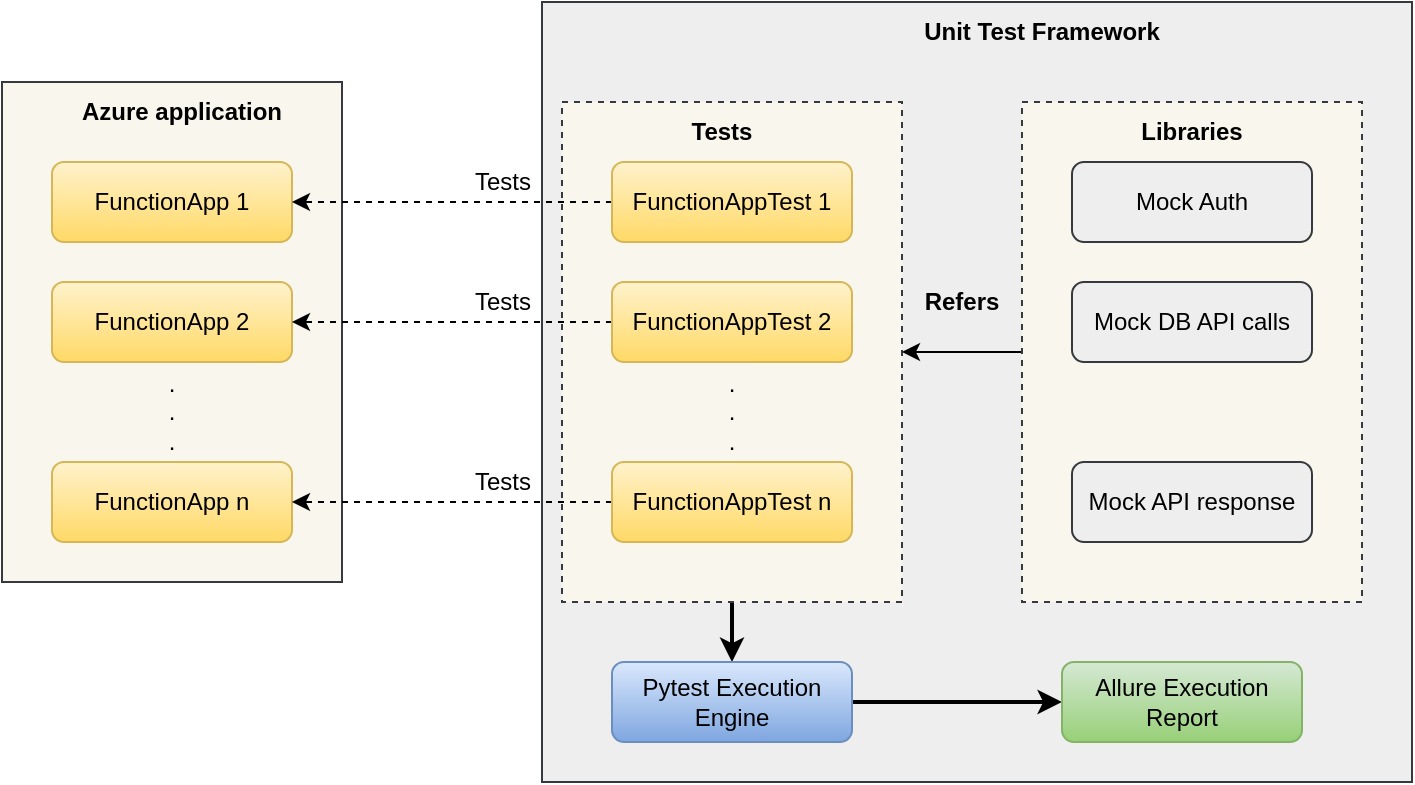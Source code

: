 <mxfile version="18.0.7" type="device"><diagram id="Fs3UCE2pqz5ferqtHE4D" name="Page-1"><mxGraphModel dx="1426" dy="714" grid="1" gridSize="10" guides="1" tooltips="1" connect="1" arrows="1" fold="1" page="1" pageScale="1" pageWidth="850" pageHeight="1100" math="0" shadow="0"><root><mxCell id="0"/><mxCell id="1" parent="0"/><mxCell id="Knm7cNrHPfAZPrT8GLmS-23" value="" style="rounded=0;whiteSpace=wrap;html=1;fillColor=#eeeeee;strokeColor=#36393d;" vertex="1" parent="1"><mxGeometry x="390" y="160" width="435" height="390" as="geometry"/></mxCell><mxCell id="Knm7cNrHPfAZPrT8GLmS-8" value="" style="rounded=0;whiteSpace=wrap;html=1;fillColor=#f9f7ed;strokeColor=#36393d;" vertex="1" parent="1"><mxGeometry x="120" y="200" width="170" height="250" as="geometry"/></mxCell><mxCell id="Knm7cNrHPfAZPrT8GLmS-2" value="FunctionApp 1" style="rounded=1;whiteSpace=wrap;html=1;fillColor=#fff2cc;gradientColor=#ffd966;strokeColor=#d6b656;" vertex="1" parent="1"><mxGeometry x="145" y="240" width="120" height="40" as="geometry"/></mxCell><mxCell id="Knm7cNrHPfAZPrT8GLmS-4" value="FunctionApp 2" style="rounded=1;whiteSpace=wrap;html=1;fillColor=#fff2cc;gradientColor=#ffd966;strokeColor=#d6b656;" vertex="1" parent="1"><mxGeometry x="145" y="300" width="120" height="40" as="geometry"/></mxCell><mxCell id="Knm7cNrHPfAZPrT8GLmS-5" value="FunctionApp n" style="rounded=1;whiteSpace=wrap;html=1;fillColor=#fff2cc;gradientColor=#ffd966;strokeColor=#d6b656;" vertex="1" parent="1"><mxGeometry x="145" y="390" width="120" height="40" as="geometry"/></mxCell><mxCell id="Knm7cNrHPfAZPrT8GLmS-6" value="Azure application" style="text;html=1;strokeColor=none;fillColor=none;align=center;verticalAlign=middle;whiteSpace=wrap;rounded=0;fontStyle=1" vertex="1" parent="1"><mxGeometry x="150" y="200" width="120" height="30" as="geometry"/></mxCell><mxCell id="Knm7cNrHPfAZPrT8GLmS-9" value=".&lt;br&gt;.&lt;br&gt;." style="text;html=1;strokeColor=none;fillColor=none;align=center;verticalAlign=middle;whiteSpace=wrap;rounded=0;" vertex="1" parent="1"><mxGeometry x="175" y="350" width="60" height="30" as="geometry"/></mxCell><mxCell id="Knm7cNrHPfAZPrT8GLmS-44" style="edgeStyle=orthogonalEdgeStyle;rounded=0;orthogonalLoop=1;jettySize=auto;html=1;exitX=0.5;exitY=1;exitDx=0;exitDy=0;entryX=0.5;entryY=0;entryDx=0;entryDy=0;strokeWidth=2;" edge="1" parent="1" source="Knm7cNrHPfAZPrT8GLmS-10" target="Knm7cNrHPfAZPrT8GLmS-28"><mxGeometry relative="1" as="geometry"/></mxCell><mxCell id="Knm7cNrHPfAZPrT8GLmS-10" value="" style="rounded=0;whiteSpace=wrap;html=1;dashed=1;fillColor=#f9f7ed;strokeColor=#36393d;" vertex="1" parent="1"><mxGeometry x="400" y="210" width="170" height="250" as="geometry"/></mxCell><mxCell id="Knm7cNrHPfAZPrT8GLmS-16" style="edgeStyle=orthogonalEdgeStyle;rounded=0;orthogonalLoop=1;jettySize=auto;html=1;exitX=0;exitY=0.5;exitDx=0;exitDy=0;entryX=1;entryY=0.5;entryDx=0;entryDy=0;dashed=1;" edge="1" parent="1" source="Knm7cNrHPfAZPrT8GLmS-11" target="Knm7cNrHPfAZPrT8GLmS-2"><mxGeometry relative="1" as="geometry"/></mxCell><mxCell id="Knm7cNrHPfAZPrT8GLmS-11" value="FunctionAppTest 1" style="rounded=1;whiteSpace=wrap;html=1;fillColor=#fff2cc;gradientColor=#ffd966;strokeColor=#d6b656;" vertex="1" parent="1"><mxGeometry x="425" y="240" width="120" height="40" as="geometry"/></mxCell><mxCell id="Knm7cNrHPfAZPrT8GLmS-17" style="edgeStyle=orthogonalEdgeStyle;rounded=0;orthogonalLoop=1;jettySize=auto;html=1;exitX=0;exitY=0.5;exitDx=0;exitDy=0;entryX=1;entryY=0.5;entryDx=0;entryDy=0;dashed=1;" edge="1" parent="1" source="Knm7cNrHPfAZPrT8GLmS-12" target="Knm7cNrHPfAZPrT8GLmS-4"><mxGeometry relative="1" as="geometry"/></mxCell><mxCell id="Knm7cNrHPfAZPrT8GLmS-12" value="FunctionAppTest 2" style="rounded=1;whiteSpace=wrap;html=1;fillColor=#fff2cc;gradientColor=#ffd966;strokeColor=#d6b656;" vertex="1" parent="1"><mxGeometry x="425" y="300" width="120" height="40" as="geometry"/></mxCell><mxCell id="Knm7cNrHPfAZPrT8GLmS-18" style="edgeStyle=orthogonalEdgeStyle;rounded=0;orthogonalLoop=1;jettySize=auto;html=1;exitX=0;exitY=0.5;exitDx=0;exitDy=0;entryX=1;entryY=0.5;entryDx=0;entryDy=0;dashed=1;" edge="1" parent="1" source="Knm7cNrHPfAZPrT8GLmS-13" target="Knm7cNrHPfAZPrT8GLmS-5"><mxGeometry relative="1" as="geometry"/></mxCell><mxCell id="Knm7cNrHPfAZPrT8GLmS-13" value="FunctionAppTest n" style="rounded=1;whiteSpace=wrap;html=1;fillColor=#fff2cc;gradientColor=#ffd966;strokeColor=#d6b656;" vertex="1" parent="1"><mxGeometry x="425" y="390" width="120" height="40" as="geometry"/></mxCell><mxCell id="Knm7cNrHPfAZPrT8GLmS-14" value="Unit Test Framework" style="text;html=1;strokeColor=none;fillColor=none;align=center;verticalAlign=middle;whiteSpace=wrap;rounded=0;fontStyle=1" vertex="1" parent="1"><mxGeometry x="580" y="160" width="120" height="30" as="geometry"/></mxCell><mxCell id="Knm7cNrHPfAZPrT8GLmS-15" value=".&lt;br&gt;.&lt;br&gt;." style="text;html=1;strokeColor=none;fillColor=none;align=center;verticalAlign=middle;whiteSpace=wrap;rounded=0;" vertex="1" parent="1"><mxGeometry x="455" y="350" width="60" height="30" as="geometry"/></mxCell><mxCell id="Knm7cNrHPfAZPrT8GLmS-19" value="Tests" style="text;html=1;align=center;verticalAlign=middle;resizable=0;points=[];autosize=1;strokeColor=none;fillColor=none;" vertex="1" parent="1"><mxGeometry x="350" y="240" width="40" height="20" as="geometry"/></mxCell><mxCell id="Knm7cNrHPfAZPrT8GLmS-20" value="Tests" style="text;html=1;align=center;verticalAlign=middle;resizable=0;points=[];autosize=1;strokeColor=none;fillColor=none;" vertex="1" parent="1"><mxGeometry x="350" y="300" width="40" height="20" as="geometry"/></mxCell><mxCell id="Knm7cNrHPfAZPrT8GLmS-21" value="Tests" style="text;html=1;align=center;verticalAlign=middle;resizable=0;points=[];autosize=1;strokeColor=none;fillColor=none;" vertex="1" parent="1"><mxGeometry x="350" y="390" width="40" height="20" as="geometry"/></mxCell><mxCell id="Knm7cNrHPfAZPrT8GLmS-24" value="Mock Auth" style="rounded=1;whiteSpace=wrap;html=1;fillColor=#f5f5f5;gradientColor=#b3b3b3;strokeColor=#666666;" vertex="1" parent="1"><mxGeometry x="660" y="240" width="120" height="40" as="geometry"/></mxCell><mxCell id="Knm7cNrHPfAZPrT8GLmS-45" style="edgeStyle=orthogonalEdgeStyle;rounded=0;orthogonalLoop=1;jettySize=auto;html=1;exitX=1;exitY=0.5;exitDx=0;exitDy=0;entryX=0;entryY=0.5;entryDx=0;entryDy=0;strokeWidth=2;" edge="1" parent="1" source="Knm7cNrHPfAZPrT8GLmS-28" target="Knm7cNrHPfAZPrT8GLmS-32"><mxGeometry relative="1" as="geometry"/></mxCell><mxCell id="Knm7cNrHPfAZPrT8GLmS-28" value="Pytest Execution Engine" style="rounded=1;whiteSpace=wrap;html=1;fillColor=#dae8fc;gradientColor=#7ea6e0;strokeColor=#6c8ebf;" vertex="1" parent="1"><mxGeometry x="425" y="490" width="120" height="40" as="geometry"/></mxCell><mxCell id="Knm7cNrHPfAZPrT8GLmS-32" value="Allure Execution Report" style="rounded=1;whiteSpace=wrap;html=1;fillColor=#d5e8d4;strokeColor=#82b366;gradientColor=#97d077;" vertex="1" parent="1"><mxGeometry x="650" y="490" width="120" height="40" as="geometry"/></mxCell><mxCell id="Knm7cNrHPfAZPrT8GLmS-34" value="Tests" style="text;html=1;strokeColor=none;fillColor=none;align=center;verticalAlign=middle;whiteSpace=wrap;rounded=0;fontStyle=1" vertex="1" parent="1"><mxGeometry x="450" y="210" width="60" height="30" as="geometry"/></mxCell><mxCell id="Knm7cNrHPfAZPrT8GLmS-42" style="edgeStyle=orthogonalEdgeStyle;rounded=0;orthogonalLoop=1;jettySize=auto;html=1;exitX=0;exitY=0.5;exitDx=0;exitDy=0;entryX=1;entryY=0.5;entryDx=0;entryDy=0;" edge="1" parent="1" source="Knm7cNrHPfAZPrT8GLmS-36" target="Knm7cNrHPfAZPrT8GLmS-10"><mxGeometry relative="1" as="geometry"/></mxCell><mxCell id="Knm7cNrHPfAZPrT8GLmS-36" value="" style="rounded=0;whiteSpace=wrap;html=1;dashed=1;fillColor=#f9f7ed;strokeColor=#36393d;" vertex="1" parent="1"><mxGeometry x="630" y="210" width="170" height="250" as="geometry"/></mxCell><mxCell id="Knm7cNrHPfAZPrT8GLmS-37" value="Libraries" style="text;html=1;strokeColor=none;fillColor=none;align=center;verticalAlign=middle;whiteSpace=wrap;rounded=0;fontStyle=1" vertex="1" parent="1"><mxGeometry x="685" y="210" width="60" height="30" as="geometry"/></mxCell><mxCell id="Knm7cNrHPfAZPrT8GLmS-39" value="Mock Auth" style="rounded=1;whiteSpace=wrap;html=1;fillColor=#eeeeee;strokeColor=#36393d;" vertex="1" parent="1"><mxGeometry x="655" y="240" width="120" height="40" as="geometry"/></mxCell><mxCell id="Knm7cNrHPfAZPrT8GLmS-40" value="Mock DB API calls" style="rounded=1;whiteSpace=wrap;html=1;fillColor=#eeeeee;strokeColor=#36393d;" vertex="1" parent="1"><mxGeometry x="655" y="300" width="120" height="40" as="geometry"/></mxCell><mxCell id="Knm7cNrHPfAZPrT8GLmS-41" value="Mock API response" style="rounded=1;whiteSpace=wrap;html=1;fillColor=#eeeeee;strokeColor=#36393d;" vertex="1" parent="1"><mxGeometry x="655" y="390" width="120" height="40" as="geometry"/></mxCell><mxCell id="Knm7cNrHPfAZPrT8GLmS-43" value="&lt;b&gt;Refers&lt;/b&gt;" style="text;html=1;strokeColor=none;fillColor=none;align=center;verticalAlign=middle;whiteSpace=wrap;rounded=0;" vertex="1" parent="1"><mxGeometry x="570" y="295" width="60" height="30" as="geometry"/></mxCell></root></mxGraphModel></diagram></mxfile>